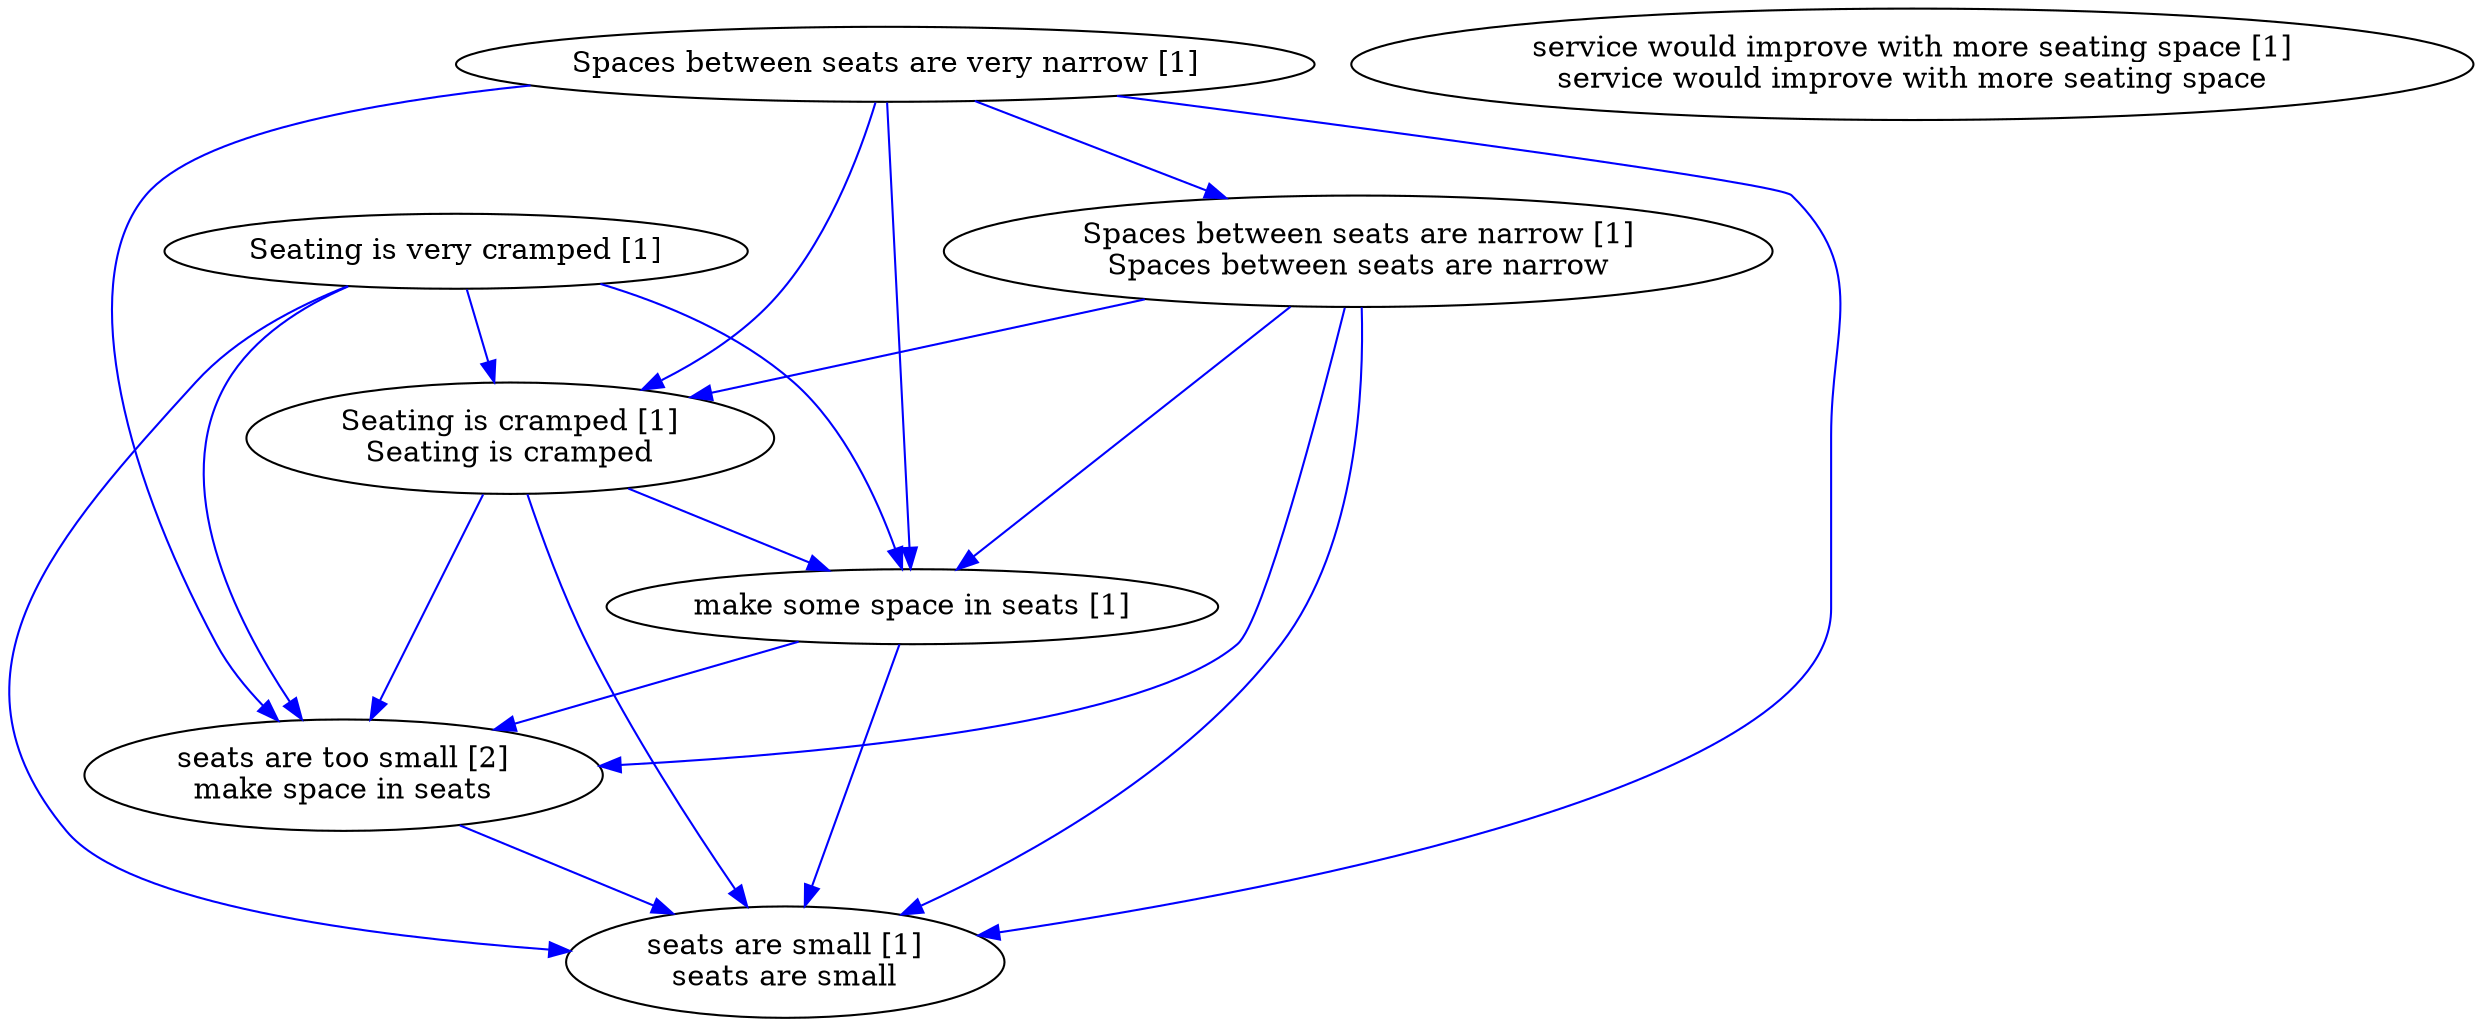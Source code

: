 digraph collapsedGraph {
"seats are too small [2]\nmake space in seats""Seating is very cramped [1]""Seating is cramped [1]\nSeating is cramped""Spaces between seats are very narrow [1]""Spaces between seats are narrow [1]\nSpaces between seats are narrow""make some space in seats [1]""seats are small [1]\nseats are small""service would improve with more seating space [1]\nservice would improve with more seating space""Seating is very cramped [1]" -> "make some space in seats [1]" [color=blue]
"Seating is very cramped [1]" -> "seats are small [1]\nseats are small" [color=blue]
"Seating is very cramped [1]" -> "seats are too small [2]\nmake space in seats" [color=blue]
"make some space in seats [1]" -> "seats are too small [2]\nmake space in seats" [color=blue]
"Spaces between seats are narrow [1]\nSpaces between seats are narrow" -> "seats are small [1]\nseats are small" [color=blue]
"make some space in seats [1]" -> "seats are small [1]\nseats are small" [color=blue]
"Spaces between seats are narrow [1]\nSpaces between seats are narrow" -> "make some space in seats [1]" [color=blue]
"Spaces between seats are narrow [1]\nSpaces between seats are narrow" -> "Seating is cramped [1]\nSeating is cramped" [color=blue]
"Spaces between seats are narrow [1]\nSpaces between seats are narrow" -> "seats are too small [2]\nmake space in seats" [color=blue]
"Seating is cramped [1]\nSeating is cramped" -> "seats are too small [2]\nmake space in seats" [color=blue]
"Spaces between seats are very narrow [1]" -> "Seating is cramped [1]\nSeating is cramped" [color=blue]
"Spaces between seats are very narrow [1]" -> "seats are too small [2]\nmake space in seats" [color=blue]
"seats are too small [2]\nmake space in seats" -> "seats are small [1]\nseats are small" [color=blue]
"Spaces between seats are very narrow [1]" -> "seats are small [1]\nseats are small" [color=blue]
"Spaces between seats are very narrow [1]" -> "make some space in seats [1]" [color=blue]
"Seating is cramped [1]\nSeating is cramped" -> "seats are small [1]\nseats are small" [color=blue]
"Seating is cramped [1]\nSeating is cramped" -> "make some space in seats [1]" [color=blue]
"Seating is very cramped [1]" -> "Seating is cramped [1]\nSeating is cramped" [color=blue]
"Spaces between seats are very narrow [1]" -> "Spaces between seats are narrow [1]\nSpaces between seats are narrow" [color=blue]
}